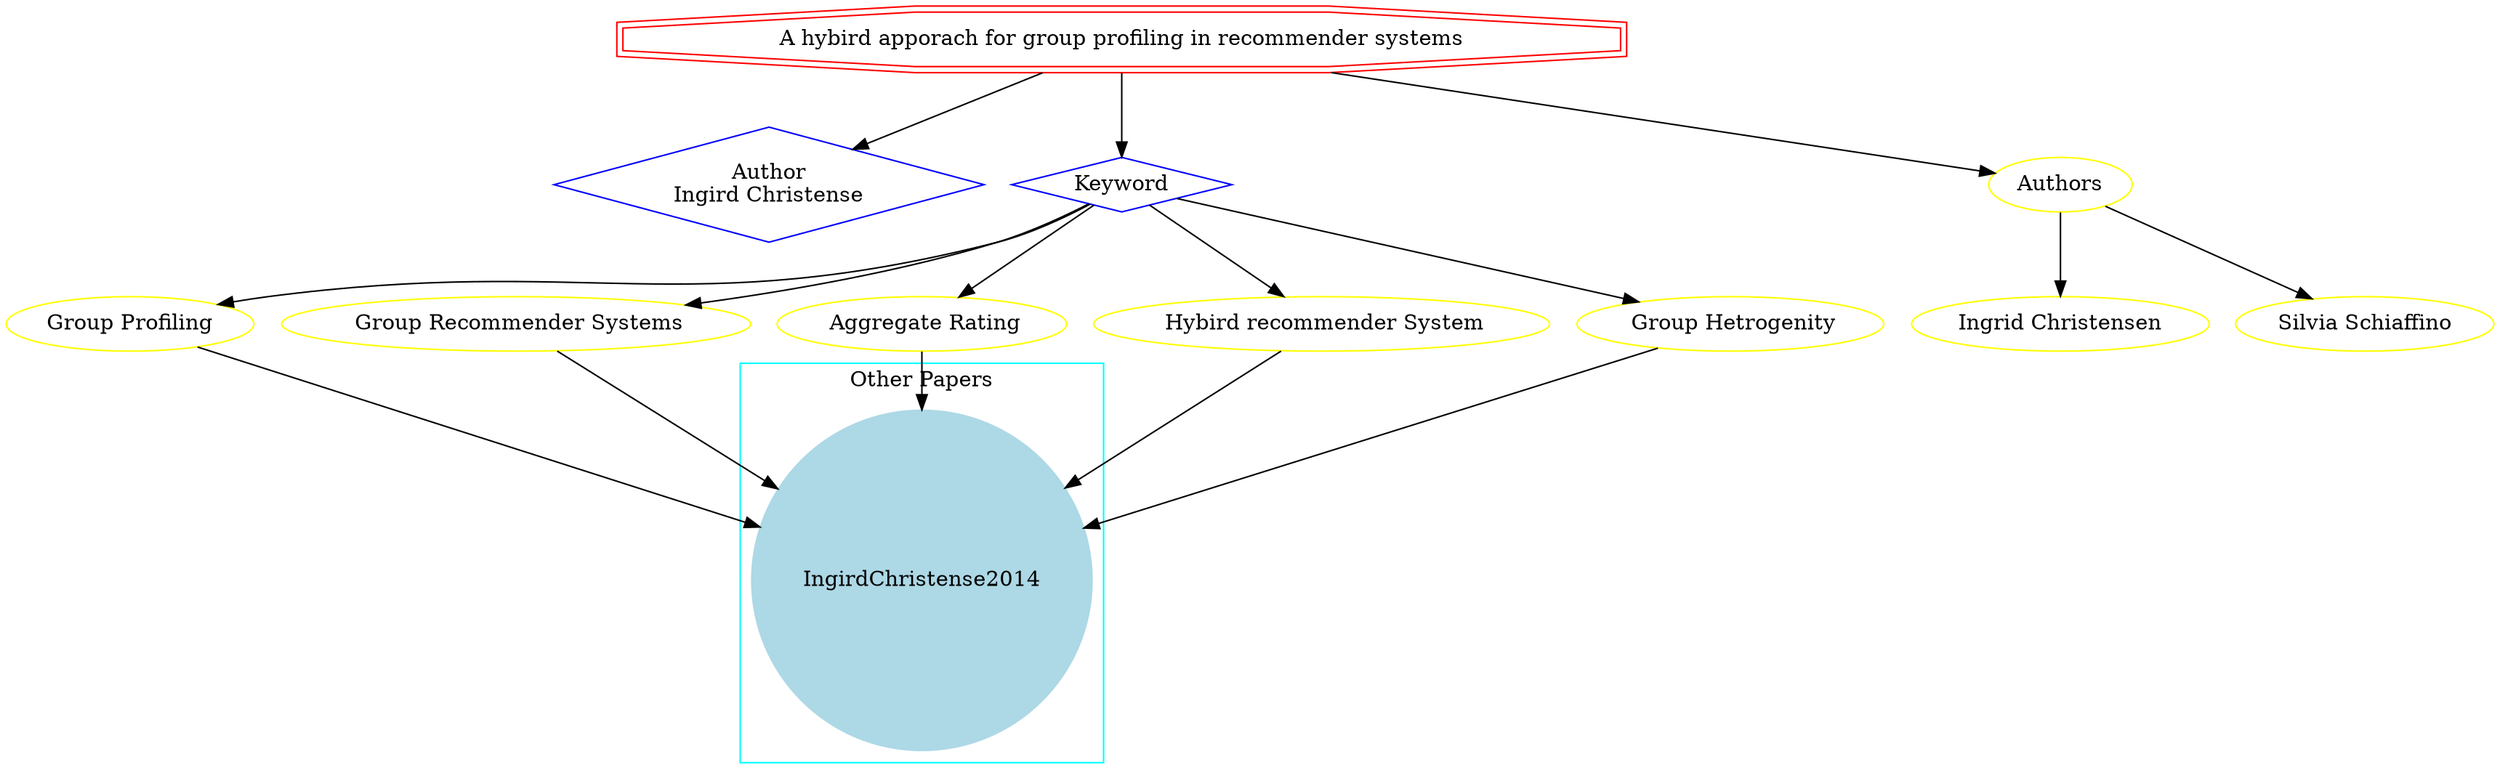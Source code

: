 strict digraph mind_map78 {
	node [color=red shape=doubleoctagon]
	"A hybird apporach for group profiling in recommender systems"
	node [color=blue shape=diamond]
	"Author
Ingird Christense"
	Keyword
	"A hybird apporach for group profiling in recommender systems" -> "Author
Ingird Christense"
	"A hybird apporach for group profiling in recommender systems" -> Keyword
	node [color=yellow shape=ellipse]
	"Group Profiling"
	Keyword -> "Group Profiling"
	" Group Recommender Systems"
	Keyword -> " Group Recommender Systems"
	" Aggregate Rating"
	Keyword -> " Aggregate Rating"
	" Hybird recommender System"
	Keyword -> " Hybird recommender System"
	" Group Hetrogenity"
	Keyword -> " Group Hetrogenity"
	subgraph cluster_0 {
		node [style=filled]
		node [color=lightblue shape=circle]
		label="Other Papers"
		color=cyan
		IngirdChristense2014
	}
	"Group Profiling" -> IngirdChristense2014
	" Group Recommender Systems" -> IngirdChristense2014
	" Aggregate Rating" -> IngirdChristense2014
	" Hybird recommender System" -> IngirdChristense2014
	" Group Hetrogenity" -> IngirdChristense2014
	"A hybird apporach for group profiling in recommender systems" -> Authors
	Authors -> "Ingrid Christensen"
	Authors -> "Silvia Schiaffino"
}
